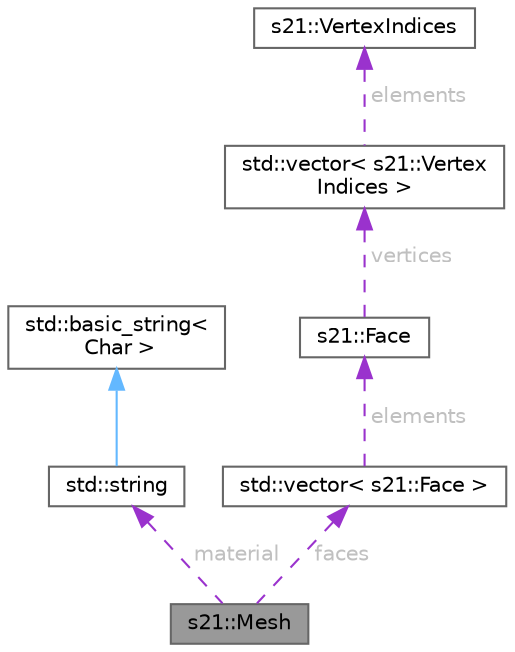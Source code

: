 digraph "s21::Mesh"
{
 // LATEX_PDF_SIZE
  bgcolor="transparent";
  edge [fontname=Helvetica,fontsize=10,labelfontname=Helvetica,labelfontsize=10];
  node [fontname=Helvetica,fontsize=10,shape=box,height=0.2,width=0.4];
  Node1 [id="Node000001",label="s21::Mesh",height=0.2,width=0.4,color="gray40", fillcolor="grey60", style="filled", fontcolor="black",tooltip="Represents a mesh within an object, associated with a material and consisting of multiple faces."];
  Node2 -> Node1 [id="edge7_Node000001_Node000002",dir="back",color="darkorchid3",style="dashed",tooltip=" ",label=" material",fontcolor="grey" ];
  Node2 [id="Node000002",label="std::string",height=0.2,width=0.4,color="gray40", fillcolor="white", style="filled",tooltip=" "];
  Node3 -> Node2 [id="edge8_Node000002_Node000003",dir="back",color="steelblue1",style="solid",tooltip=" "];
  Node3 [id="Node000003",label="std::basic_string\<\l Char \>",height=0.2,width=0.4,color="gray40", fillcolor="white", style="filled",tooltip=" "];
  Node4 -> Node1 [id="edge9_Node000001_Node000004",dir="back",color="darkorchid3",style="dashed",tooltip=" ",label=" faces",fontcolor="grey" ];
  Node4 [id="Node000004",label="std::vector\< s21::Face \>",height=0.2,width=0.4,color="gray40", fillcolor="white", style="filled",tooltip=" "];
  Node5 -> Node4 [id="edge10_Node000004_Node000005",dir="back",color="darkorchid3",style="dashed",tooltip=" ",label=" elements",fontcolor="grey" ];
  Node5 [id="Node000005",label="s21::Face",height=0.2,width=0.4,color="gray40", fillcolor="white", style="filled",URL="$namespaces21.html#structs21_1_1Face",tooltip="Represents a face in a mesh, consisting of multiple vertex indices."];
  Node6 -> Node5 [id="edge11_Node000005_Node000006",dir="back",color="darkorchid3",style="dashed",tooltip=" ",label=" vertices",fontcolor="grey" ];
  Node6 [id="Node000006",label="std::vector\< s21::Vertex\lIndices \>",height=0.2,width=0.4,color="gray40", fillcolor="white", style="filled",tooltip=" "];
  Node7 -> Node6 [id="edge12_Node000006_Node000007",dir="back",color="darkorchid3",style="dashed",tooltip=" ",label=" elements",fontcolor="grey" ];
  Node7 [id="Node000007",label="s21::VertexIndices",height=0.2,width=0.4,color="gray40", fillcolor="white", style="filled",URL="$structs21_1_1VertexIndices.html",tooltip="Represents the indices for a vertex in a face, including vertex, texture coordinate,..."];
}
